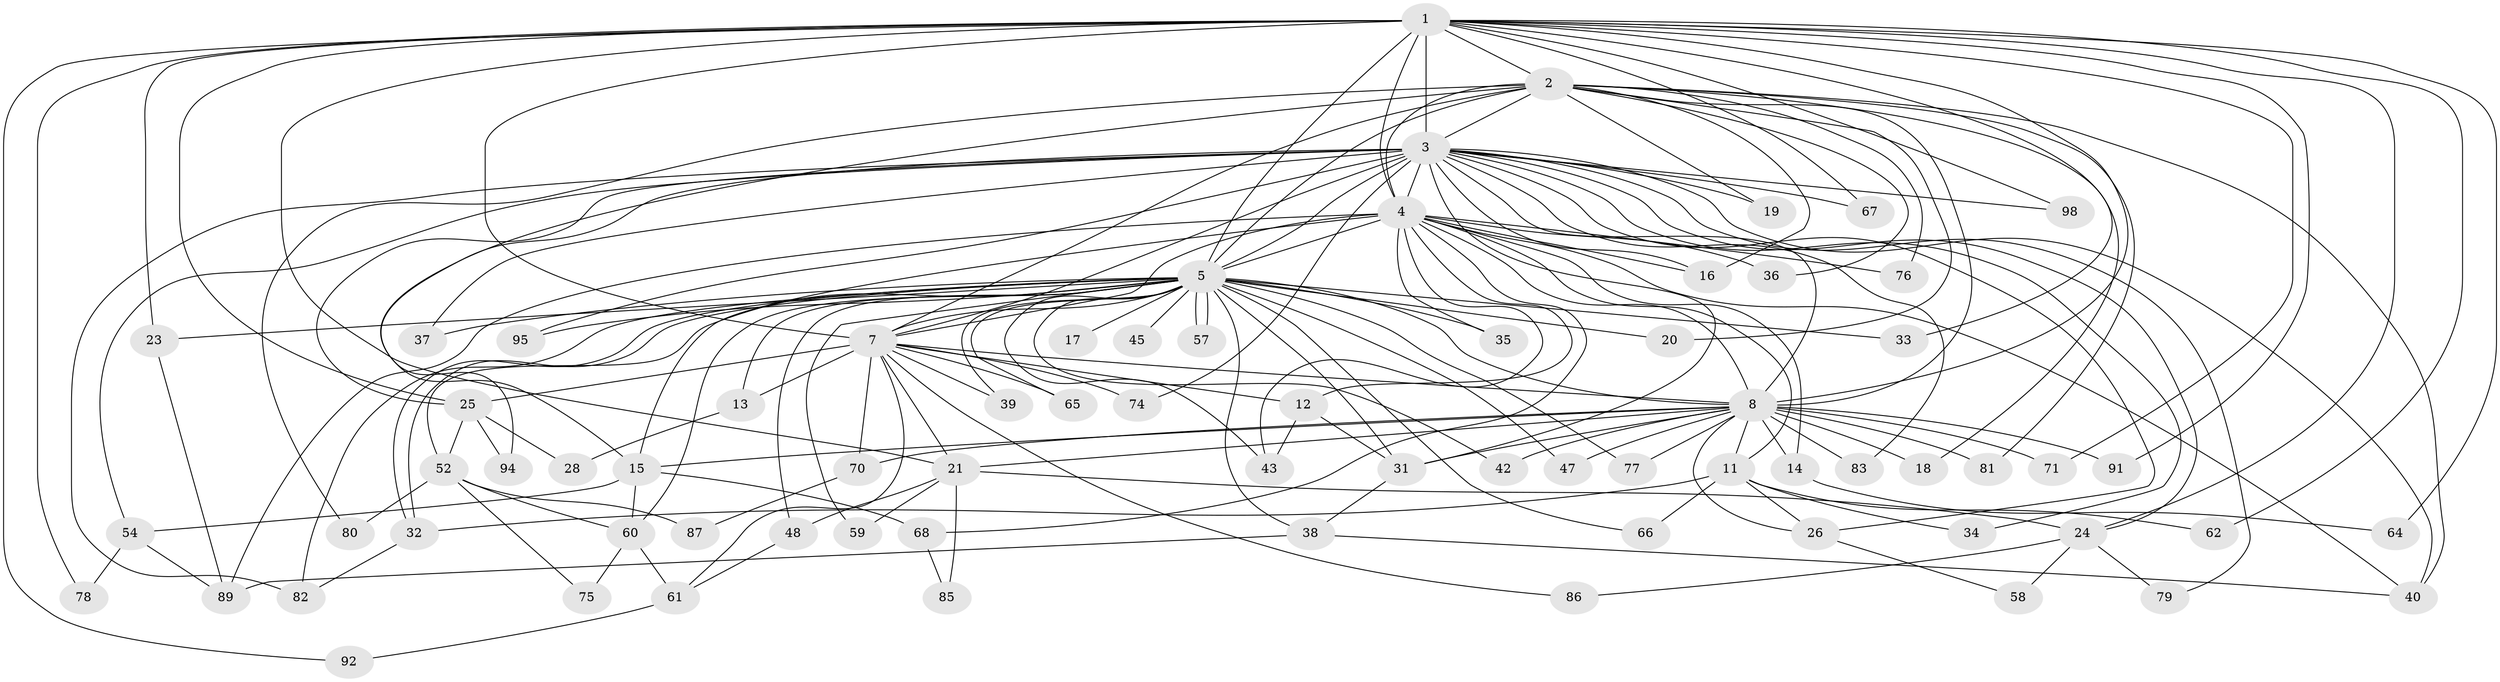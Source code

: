 // original degree distribution, {19: 0.01, 18: 0.01, 20: 0.03, 24: 0.01, 16: 0.01, 23: 0.01, 31: 0.01, 13: 0.01, 6: 0.05, 4: 0.12, 3: 0.19, 2: 0.53, 5: 0.01}
// Generated by graph-tools (version 1.1) at 2025/38/02/21/25 10:38:53]
// undirected, 72 vertices, 166 edges
graph export_dot {
graph [start="1"]
  node [color=gray90,style=filled];
  1 [super="+10"];
  2 [super="+22"];
  3 [super="+6"];
  4 [super="+55"];
  5 [super="+9"];
  7 [super="+51"];
  8 [super="+56"];
  11 [super="+49"];
  12 [super="+41"];
  13;
  14 [super="+29"];
  15 [super="+53"];
  16 [super="+30"];
  17 [super="+100"];
  18;
  19;
  20 [super="+63"];
  21 [super="+72"];
  23;
  24 [super="+27"];
  25 [super="+69"];
  26 [super="+88"];
  28;
  31 [super="+44"];
  32;
  33;
  34;
  35;
  36;
  37;
  38 [super="+46"];
  39;
  40 [super="+50"];
  42;
  43 [super="+96"];
  45;
  47;
  48;
  52;
  54 [super="+99"];
  57 [super="+84"];
  58;
  59;
  60 [super="+73"];
  61 [super="+93"];
  62;
  64;
  65;
  66;
  67;
  68;
  70;
  71;
  74;
  75;
  76;
  77;
  78;
  79;
  80;
  81;
  82 [super="+90"];
  83;
  85;
  86;
  87;
  89 [super="+97"];
  91;
  92;
  94;
  95;
  98;
  1 -- 2 [weight=2];
  1 -- 3 [weight=4];
  1 -- 4 [weight=2];
  1 -- 5 [weight=4];
  1 -- 7 [weight=3];
  1 -- 8 [weight=2];
  1 -- 21;
  1 -- 23;
  1 -- 24;
  1 -- 25;
  1 -- 64;
  1 -- 67;
  1 -- 78;
  1 -- 92;
  1 -- 98;
  1 -- 33;
  1 -- 71;
  1 -- 91;
  1 -- 62;
  2 -- 3 [weight=2];
  2 -- 4;
  2 -- 5 [weight=2];
  2 -- 7;
  2 -- 8 [weight=2];
  2 -- 15;
  2 -- 16;
  2 -- 18;
  2 -- 19;
  2 -- 76;
  2 -- 80;
  2 -- 81;
  2 -- 40;
  2 -- 36;
  2 -- 20;
  3 -- 4 [weight=2];
  3 -- 5 [weight=4];
  3 -- 7 [weight=2];
  3 -- 8 [weight=2];
  3 -- 16;
  3 -- 26;
  3 -- 31;
  3 -- 37;
  3 -- 40;
  3 -- 74;
  3 -- 82;
  3 -- 83;
  3 -- 94;
  3 -- 98;
  3 -- 67;
  3 -- 79;
  3 -- 19;
  3 -- 95;
  3 -- 34;
  3 -- 54;
  3 -- 25;
  3 -- 24;
  4 -- 5 [weight=3];
  4 -- 7;
  4 -- 8;
  4 -- 11;
  4 -- 12 [weight=2];
  4 -- 14 [weight=2];
  4 -- 35;
  4 -- 36;
  4 -- 43;
  4 -- 68;
  4 -- 76;
  4 -- 89;
  4 -- 15;
  4 -- 16;
  4 -- 40;
  5 -- 7 [weight=2];
  5 -- 8 [weight=2];
  5 -- 20 [weight=2];
  5 -- 23;
  5 -- 32;
  5 -- 32;
  5 -- 37;
  5 -- 42;
  5 -- 57 [weight=2];
  5 -- 57;
  5 -- 60;
  5 -- 77;
  5 -- 82;
  5 -- 65;
  5 -- 66;
  5 -- 13;
  5 -- 17 [weight=2];
  5 -- 95;
  5 -- 33;
  5 -- 35;
  5 -- 38;
  5 -- 39;
  5 -- 45;
  5 -- 47;
  5 -- 48;
  5 -- 52;
  5 -- 59;
  5 -- 31;
  5 -- 43;
  7 -- 8;
  7 -- 12;
  7 -- 13;
  7 -- 25;
  7 -- 39;
  7 -- 61;
  7 -- 65;
  7 -- 70;
  7 -- 74;
  7 -- 86;
  7 -- 21;
  8 -- 11;
  8 -- 14;
  8 -- 15;
  8 -- 18;
  8 -- 21;
  8 -- 26;
  8 -- 42;
  8 -- 47;
  8 -- 71;
  8 -- 81;
  8 -- 83;
  8 -- 91;
  8 -- 77;
  8 -- 70;
  8 -- 31;
  11 -- 34;
  11 -- 62;
  11 -- 32;
  11 -- 66;
  11 -- 26;
  12 -- 31;
  12 -- 43;
  13 -- 28;
  14 -- 64;
  15 -- 54;
  15 -- 68;
  15 -- 60;
  21 -- 24;
  21 -- 48;
  21 -- 59;
  21 -- 85;
  23 -- 89;
  24 -- 58;
  24 -- 86;
  24 -- 79;
  25 -- 28;
  25 -- 52;
  25 -- 94;
  26 -- 58;
  31 -- 38;
  32 -- 82;
  38 -- 40;
  38 -- 89;
  48 -- 61;
  52 -- 60;
  52 -- 75;
  52 -- 80;
  52 -- 87;
  54 -- 78;
  54 -- 89;
  60 -- 75;
  60 -- 61;
  61 -- 92;
  68 -- 85;
  70 -- 87;
}
